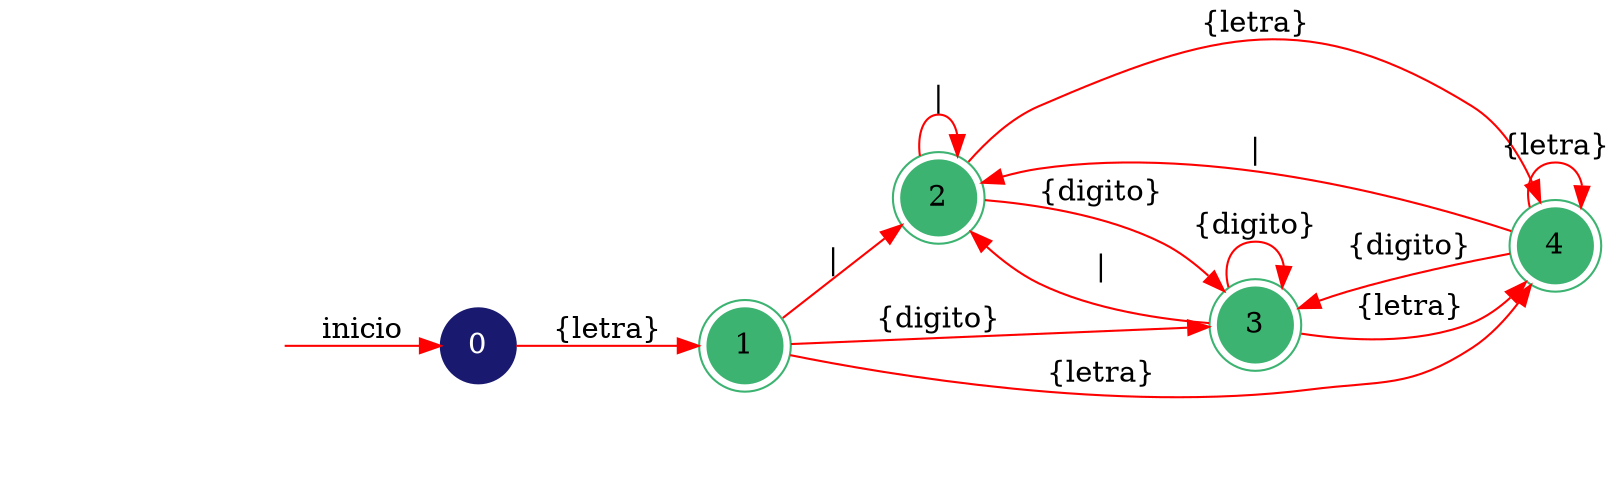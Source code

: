 digraph AFD {
	rankdir=LR;
	node [shape=doublecircle, style = filled,color = mediumseagreen]; "1" "2" "3" "4";
	node [shape=circle];
	node [color=midnightblue,fontcolor=white];
	edge [color=red];
	secret_node [style=invis];
	secret_node -> "0" [label="inicio"];
	"0" -> "1" [label="{letra}"];
	"1" -> "2" [label="|"];
	"1" -> "3" [label="{digito}"];
	"1" -> "4" [label="{letra}"];
	"2" -> "2" [label="|"];
	"2" -> "3" [label="{digito}"];
	"2" -> "4" [label="{letra}"];
	"3" -> "2" [label="|"];
	"3" -> "3" [label="{digito}"];
	"3" -> "4" [label="{letra}"];
	"4" -> "2" [label="|"];
	"4" -> "3" [label="{digito}"];
	"4" -> "4" [label="{letra}"];
}